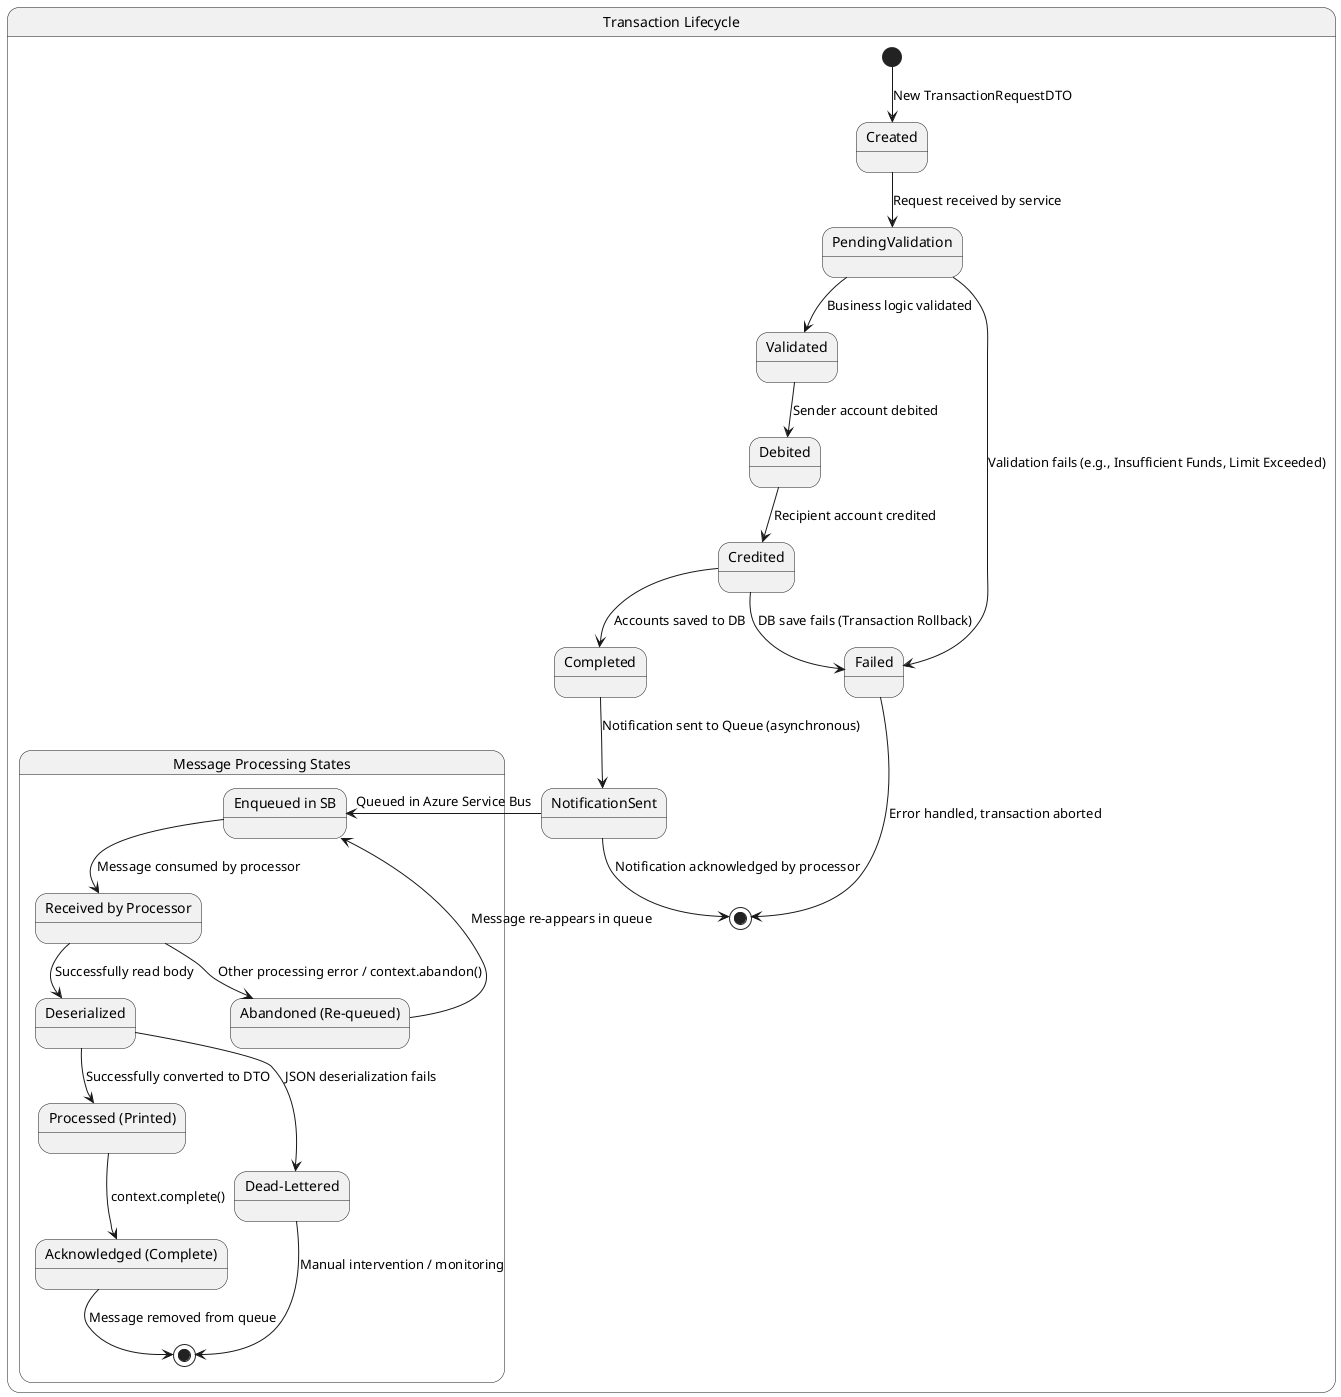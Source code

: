 @startuml
state "Transaction Lifecycle" as TransactionLifecycle {
  state Created
  state PendingValidation
  state Validated
  state Debited
  state Credited
  state Completed
  state Failed
  state NotificationSent

  [*] --> Created : New TransactionRequestDTO

  Created --> PendingValidation : Request received by service

  PendingValidation --> Validated : Business logic validated
  PendingValidation --> Failed : Validation fails (e.g., Insufficient Funds, Limit Exceeded)

  Validated --> Debited : Sender account debited
  Debited --> Credited : Recipient account credited
  Credited --> Completed : Accounts saved to DB

  Completed --> NotificationSent : Notification sent to Queue (asynchronous)
  NotificationSent --> [*] : Notification acknowledged by processor

  Credited --> Failed : DB save fails (Transaction Rollback)

  Failed --> [*] : Error handled, transaction aborted

  ' State for message processing within Azure Service Bus
  state "Message Processing States" as MessageProcessing {
    state "Enqueued in SB" as SB_ENQUEUED
    state "Received by Processor" as SB_RECEIVED
    state "Deserialized" as SB_DESERIALIZED
    state "Processed (Printed)" as SB_PROCESSED
    state "Acknowledged (Complete)" as SB_ACKNOWLEDGED
    state "Dead-Lettered" as SB_DEADLETTERED
    state "Abandoned (Re-queued)" as SB_ABANDONED

    SB_ENQUEUED --> SB_RECEIVED : Message consumed by processor
    SB_RECEIVED --> SB_DESERIALIZED : Successfully read body
    SB_DESERIALIZED --> SB_PROCESSED : Successfully converted to DTO
    SB_PROCESSED --> SB_ACKNOWLEDGED : context.complete()

    SB_DESERIALIZED --> SB_DEADLETTERED : JSON deserialization fails
    SB_RECEIVED --> SB_ABANDONED : Other processing error / context.abandon()

    SB_DEADLETTERED --> [*] : Manual intervention / monitoring
    SB_ABANDONED --> SB_ENQUEUED : Message re-appears in queue

    SB_ACKNOWLEDGED --> [*] : Message removed from queue
  }

  NotificationSent -left-> SB_ENQUEUED : Queued in Azure Service Bus
}

@enduml